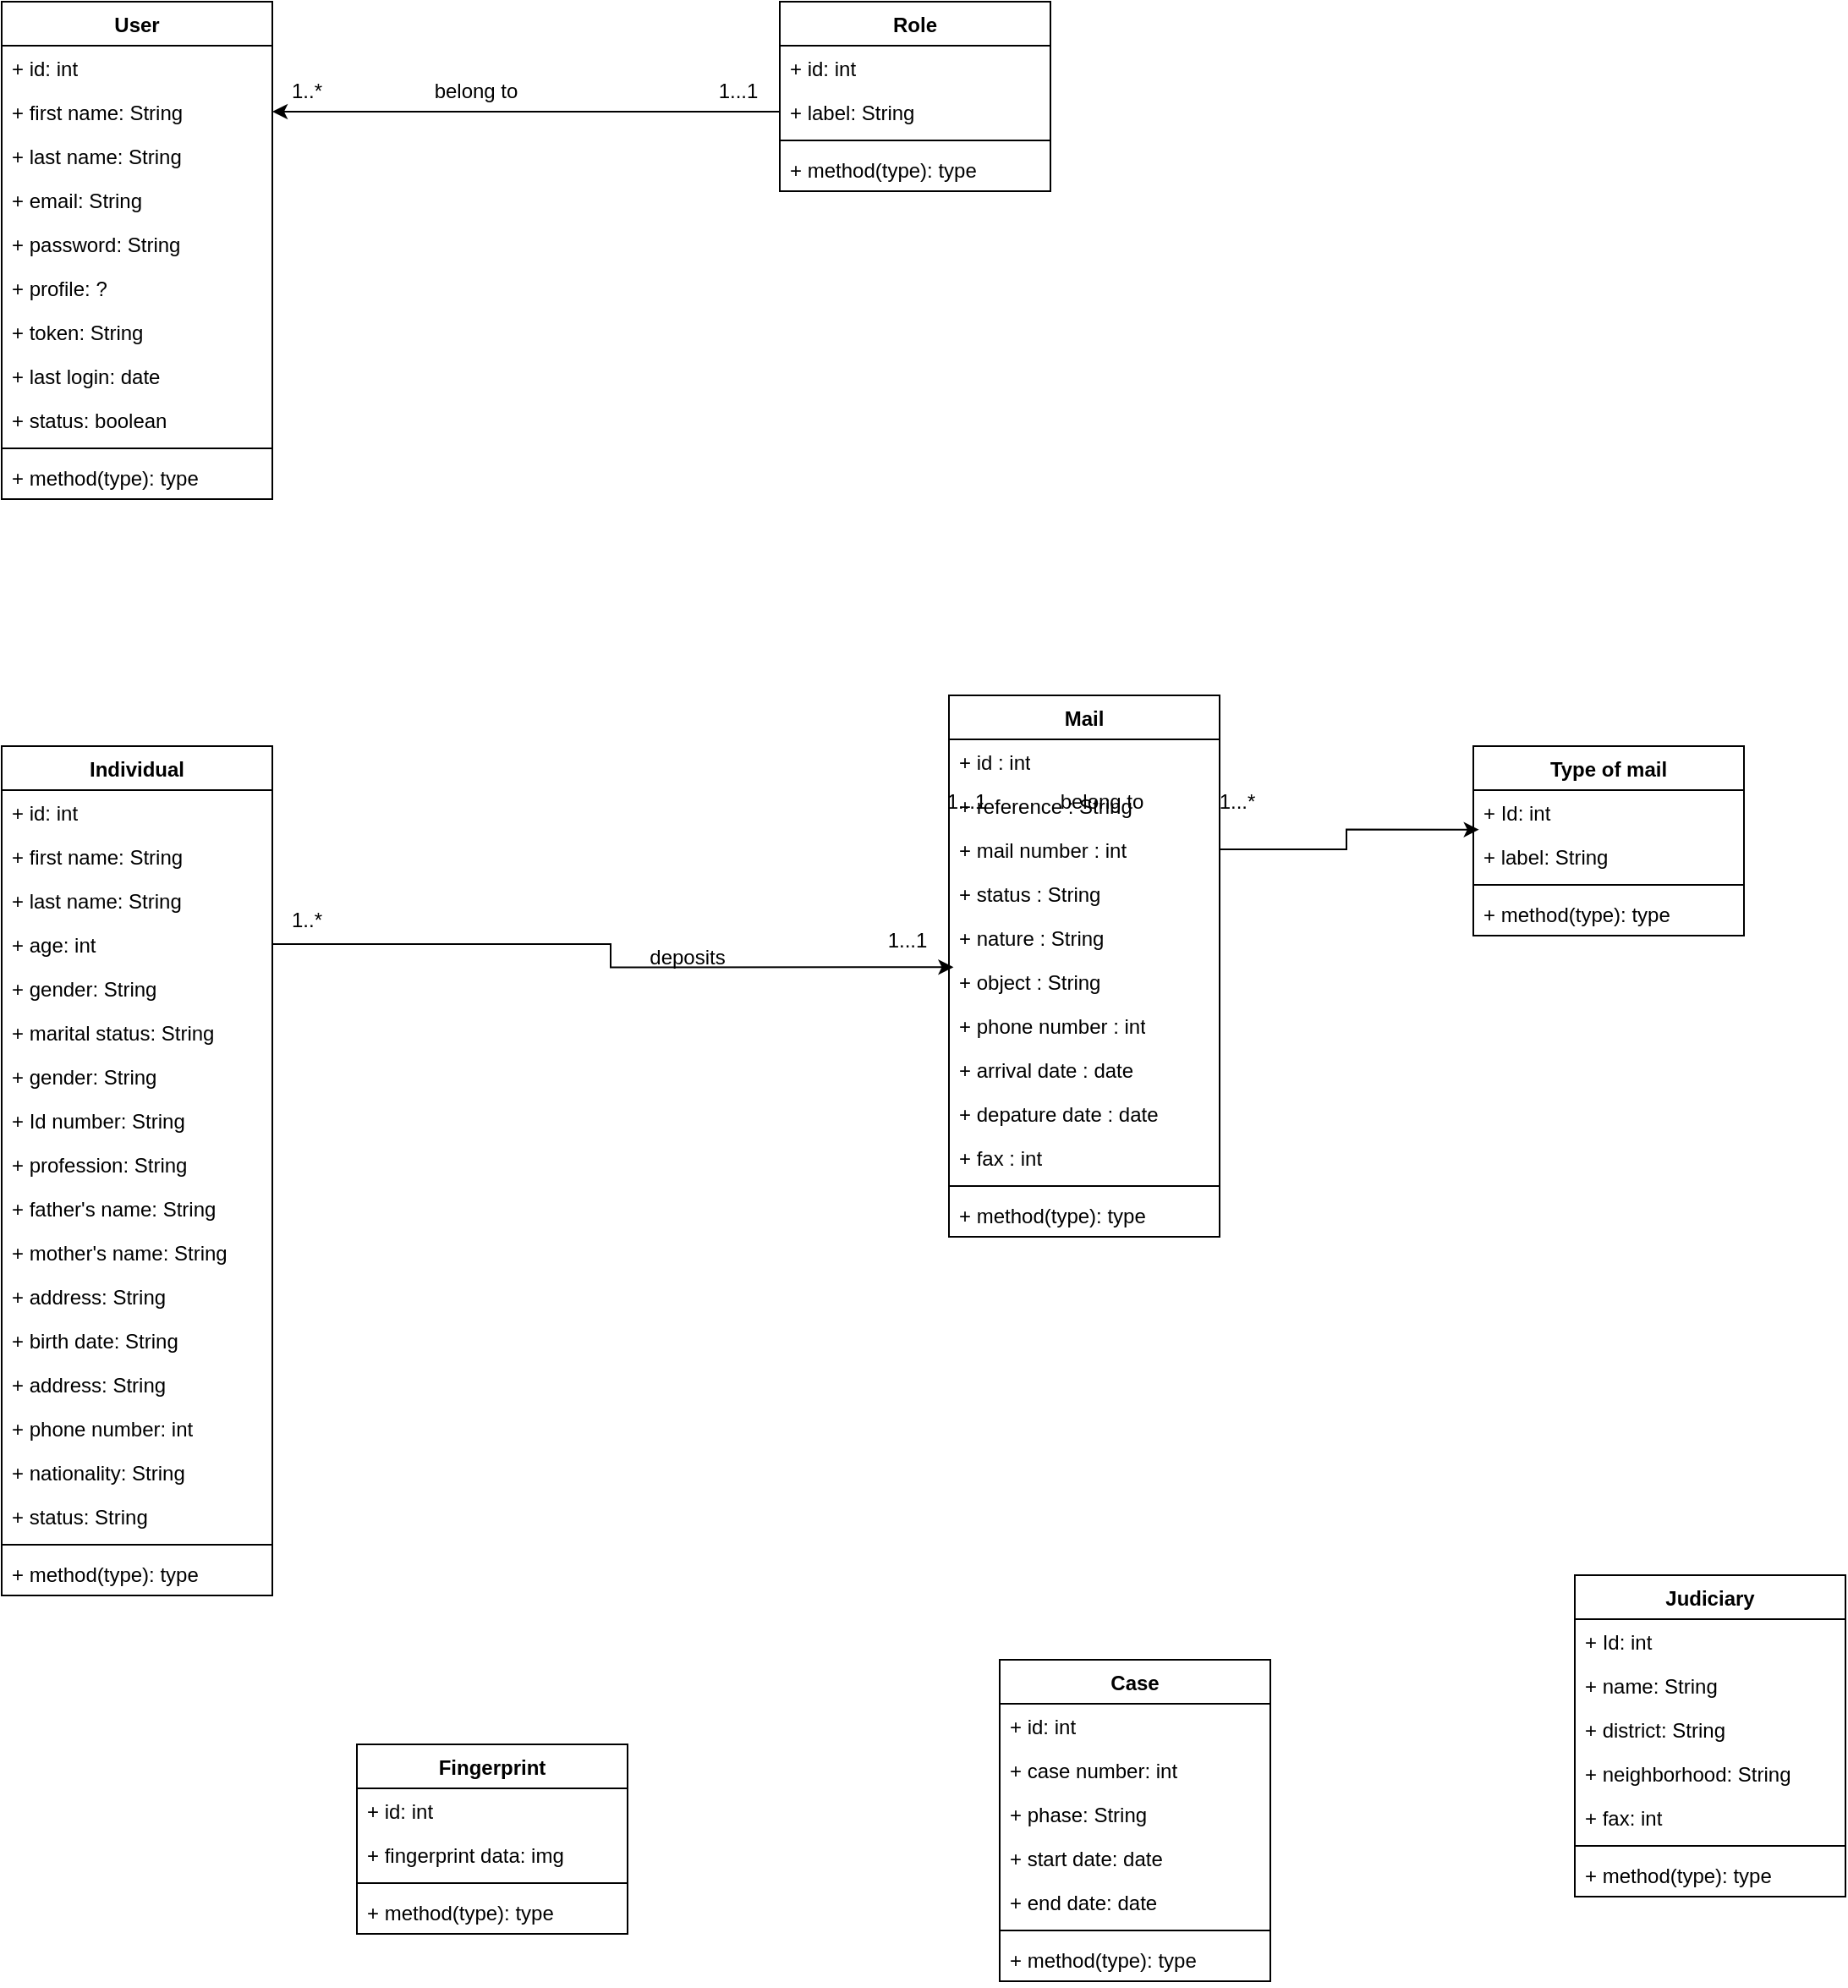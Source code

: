 <mxfile version="24.6.4" type="github">
  <diagram name="Classdigram" id="vn9K8ugdKK19ClH5_ukw">
    <mxGraphModel dx="1034" dy="1628" grid="1" gridSize="10" guides="1" tooltips="1" connect="1" arrows="1" fold="1" page="1" pageScale="1" pageWidth="827" pageHeight="1169" math="0" shadow="0">
      <root>
        <mxCell id="0" />
        <mxCell id="1" parent="0" />
        <mxCell id="R2N7xP3j_3x28MJ2ADYX-1" value="User" style="swimlane;fontStyle=1;align=center;verticalAlign=top;childLayout=stackLayout;horizontal=1;startSize=26;horizontalStack=0;resizeParent=1;resizeParentMax=0;resizeLast=0;collapsible=1;marginBottom=0;whiteSpace=wrap;html=1;" parent="1" vertex="1">
          <mxGeometry x="60" y="-110" width="160" height="294" as="geometry" />
        </mxCell>
        <mxCell id="R2N7xP3j_3x28MJ2ADYX-2" value="+ id: int" style="text;strokeColor=none;fillColor=none;align=left;verticalAlign=top;spacingLeft=4;spacingRight=4;overflow=hidden;rotatable=0;points=[[0,0.5],[1,0.5]];portConstraint=eastwest;whiteSpace=wrap;html=1;" parent="R2N7xP3j_3x28MJ2ADYX-1" vertex="1">
          <mxGeometry y="26" width="160" height="26" as="geometry" />
        </mxCell>
        <mxCell id="R2N7xP3j_3x28MJ2ADYX-14" value="+ first name: String" style="text;strokeColor=none;fillColor=none;align=left;verticalAlign=top;spacingLeft=4;spacingRight=4;overflow=hidden;rotatable=0;points=[[0,0.5],[1,0.5]];portConstraint=eastwest;whiteSpace=wrap;html=1;" parent="R2N7xP3j_3x28MJ2ADYX-1" vertex="1">
          <mxGeometry y="52" width="160" height="26" as="geometry" />
        </mxCell>
        <mxCell id="R2N7xP3j_3x28MJ2ADYX-13" value="+ last name: String" style="text;strokeColor=none;fillColor=none;align=left;verticalAlign=top;spacingLeft=4;spacingRight=4;overflow=hidden;rotatable=0;points=[[0,0.5],[1,0.5]];portConstraint=eastwest;whiteSpace=wrap;html=1;" parent="R2N7xP3j_3x28MJ2ADYX-1" vertex="1">
          <mxGeometry y="78" width="160" height="26" as="geometry" />
        </mxCell>
        <mxCell id="R2N7xP3j_3x28MJ2ADYX-17" value="+ email: String" style="text;strokeColor=none;fillColor=none;align=left;verticalAlign=top;spacingLeft=4;spacingRight=4;overflow=hidden;rotatable=0;points=[[0,0.5],[1,0.5]];portConstraint=eastwest;whiteSpace=wrap;html=1;" parent="R2N7xP3j_3x28MJ2ADYX-1" vertex="1">
          <mxGeometry y="104" width="160" height="26" as="geometry" />
        </mxCell>
        <mxCell id="R2N7xP3j_3x28MJ2ADYX-16" value="+ password: String" style="text;strokeColor=none;fillColor=none;align=left;verticalAlign=top;spacingLeft=4;spacingRight=4;overflow=hidden;rotatable=0;points=[[0,0.5],[1,0.5]];portConstraint=eastwest;whiteSpace=wrap;html=1;" parent="R2N7xP3j_3x28MJ2ADYX-1" vertex="1">
          <mxGeometry y="130" width="160" height="26" as="geometry" />
        </mxCell>
        <mxCell id="R2N7xP3j_3x28MJ2ADYX-15" value="+ profile: ?" style="text;strokeColor=none;fillColor=none;align=left;verticalAlign=top;spacingLeft=4;spacingRight=4;overflow=hidden;rotatable=0;points=[[0,0.5],[1,0.5]];portConstraint=eastwest;whiteSpace=wrap;html=1;" parent="R2N7xP3j_3x28MJ2ADYX-1" vertex="1">
          <mxGeometry y="156" width="160" height="26" as="geometry" />
        </mxCell>
        <mxCell id="R2N7xP3j_3x28MJ2ADYX-18" value="+ token: String" style="text;strokeColor=none;fillColor=none;align=left;verticalAlign=top;spacingLeft=4;spacingRight=4;overflow=hidden;rotatable=0;points=[[0,0.5],[1,0.5]];portConstraint=eastwest;whiteSpace=wrap;html=1;" parent="R2N7xP3j_3x28MJ2ADYX-1" vertex="1">
          <mxGeometry y="182" width="160" height="26" as="geometry" />
        </mxCell>
        <mxCell id="R2N7xP3j_3x28MJ2ADYX-20" value="+ last login: date" style="text;strokeColor=none;fillColor=none;align=left;verticalAlign=top;spacingLeft=4;spacingRight=4;overflow=hidden;rotatable=0;points=[[0,0.5],[1,0.5]];portConstraint=eastwest;whiteSpace=wrap;html=1;" parent="R2N7xP3j_3x28MJ2ADYX-1" vertex="1">
          <mxGeometry y="208" width="160" height="26" as="geometry" />
        </mxCell>
        <mxCell id="R2N7xP3j_3x28MJ2ADYX-19" value="+ status: boolean" style="text;strokeColor=none;fillColor=none;align=left;verticalAlign=top;spacingLeft=4;spacingRight=4;overflow=hidden;rotatable=0;points=[[0,0.5],[1,0.5]];portConstraint=eastwest;whiteSpace=wrap;html=1;" parent="R2N7xP3j_3x28MJ2ADYX-1" vertex="1">
          <mxGeometry y="234" width="160" height="26" as="geometry" />
        </mxCell>
        <mxCell id="R2N7xP3j_3x28MJ2ADYX-3" value="" style="line;strokeWidth=1;fillColor=none;align=left;verticalAlign=middle;spacingTop=-1;spacingLeft=3;spacingRight=3;rotatable=0;labelPosition=right;points=[];portConstraint=eastwest;strokeColor=inherit;" parent="R2N7xP3j_3x28MJ2ADYX-1" vertex="1">
          <mxGeometry y="260" width="160" height="8" as="geometry" />
        </mxCell>
        <mxCell id="R2N7xP3j_3x28MJ2ADYX-4" value="+ method(type): type" style="text;strokeColor=none;fillColor=none;align=left;verticalAlign=top;spacingLeft=4;spacingRight=4;overflow=hidden;rotatable=0;points=[[0,0.5],[1,0.5]];portConstraint=eastwest;whiteSpace=wrap;html=1;" parent="R2N7xP3j_3x28MJ2ADYX-1" vertex="1">
          <mxGeometry y="268" width="160" height="26" as="geometry" />
        </mxCell>
        <mxCell id="R2N7xP3j_3x28MJ2ADYX-5" value="Role" style="swimlane;fontStyle=1;align=center;verticalAlign=top;childLayout=stackLayout;horizontal=1;startSize=26;horizontalStack=0;resizeParent=1;resizeParentMax=0;resizeLast=0;collapsible=1;marginBottom=0;whiteSpace=wrap;html=1;" parent="1" vertex="1">
          <mxGeometry x="520" y="-110" width="160" height="112" as="geometry" />
        </mxCell>
        <mxCell id="R2N7xP3j_3x28MJ2ADYX-21" value="+ id: int" style="text;strokeColor=none;fillColor=none;align=left;verticalAlign=top;spacingLeft=4;spacingRight=4;overflow=hidden;rotatable=0;points=[[0,0.5],[1,0.5]];portConstraint=eastwest;whiteSpace=wrap;html=1;" parent="R2N7xP3j_3x28MJ2ADYX-5" vertex="1">
          <mxGeometry y="26" width="160" height="26" as="geometry" />
        </mxCell>
        <mxCell id="R2N7xP3j_3x28MJ2ADYX-6" value="+ label: String" style="text;strokeColor=none;fillColor=none;align=left;verticalAlign=top;spacingLeft=4;spacingRight=4;overflow=hidden;rotatable=0;points=[[0,0.5],[1,0.5]];portConstraint=eastwest;whiteSpace=wrap;html=1;" parent="R2N7xP3j_3x28MJ2ADYX-5" vertex="1">
          <mxGeometry y="52" width="160" height="26" as="geometry" />
        </mxCell>
        <mxCell id="R2N7xP3j_3x28MJ2ADYX-7" value="" style="line;strokeWidth=1;fillColor=none;align=left;verticalAlign=middle;spacingTop=-1;spacingLeft=3;spacingRight=3;rotatable=0;labelPosition=right;points=[];portConstraint=eastwest;strokeColor=inherit;" parent="R2N7xP3j_3x28MJ2ADYX-5" vertex="1">
          <mxGeometry y="78" width="160" height="8" as="geometry" />
        </mxCell>
        <mxCell id="R2N7xP3j_3x28MJ2ADYX-8" value="+ method(type): type" style="text;strokeColor=none;fillColor=none;align=left;verticalAlign=top;spacingLeft=4;spacingRight=4;overflow=hidden;rotatable=0;points=[[0,0.5],[1,0.5]];portConstraint=eastwest;whiteSpace=wrap;html=1;" parent="R2N7xP3j_3x28MJ2ADYX-5" vertex="1">
          <mxGeometry y="86" width="160" height="26" as="geometry" />
        </mxCell>
        <mxCell id="R2N7xP3j_3x28MJ2ADYX-9" value="Individual&lt;div&gt;&lt;br&gt;&lt;/div&gt;" style="swimlane;fontStyle=1;align=center;verticalAlign=top;childLayout=stackLayout;horizontal=1;startSize=26;horizontalStack=0;resizeParent=1;resizeParentMax=0;resizeLast=0;collapsible=1;marginBottom=0;whiteSpace=wrap;html=1;" parent="1" vertex="1">
          <mxGeometry x="60" y="330" width="160" height="502" as="geometry" />
        </mxCell>
        <mxCell id="R2N7xP3j_3x28MJ2ADYX-10" value="+ id: int" style="text;strokeColor=none;fillColor=none;align=left;verticalAlign=top;spacingLeft=4;spacingRight=4;overflow=hidden;rotatable=0;points=[[0,0.5],[1,0.5]];portConstraint=eastwest;whiteSpace=wrap;html=1;" parent="R2N7xP3j_3x28MJ2ADYX-9" vertex="1">
          <mxGeometry y="26" width="160" height="26" as="geometry" />
        </mxCell>
        <mxCell id="R2N7xP3j_3x28MJ2ADYX-27" value="+ first name: String" style="text;strokeColor=none;fillColor=none;align=left;verticalAlign=top;spacingLeft=4;spacingRight=4;overflow=hidden;rotatable=0;points=[[0,0.5],[1,0.5]];portConstraint=eastwest;whiteSpace=wrap;html=1;" parent="R2N7xP3j_3x28MJ2ADYX-9" vertex="1">
          <mxGeometry y="52" width="160" height="26" as="geometry" />
        </mxCell>
        <mxCell id="R2N7xP3j_3x28MJ2ADYX-26" value="+ last name: String" style="text;strokeColor=none;fillColor=none;align=left;verticalAlign=top;spacingLeft=4;spacingRight=4;overflow=hidden;rotatable=0;points=[[0,0.5],[1,0.5]];portConstraint=eastwest;whiteSpace=wrap;html=1;" parent="R2N7xP3j_3x28MJ2ADYX-9" vertex="1">
          <mxGeometry y="78" width="160" height="26" as="geometry" />
        </mxCell>
        <mxCell id="R2N7xP3j_3x28MJ2ADYX-30" value="+ age: int" style="text;strokeColor=none;fillColor=none;align=left;verticalAlign=top;spacingLeft=4;spacingRight=4;overflow=hidden;rotatable=0;points=[[0,0.5],[1,0.5]];portConstraint=eastwest;whiteSpace=wrap;html=1;" parent="R2N7xP3j_3x28MJ2ADYX-9" vertex="1">
          <mxGeometry y="104" width="160" height="26" as="geometry" />
        </mxCell>
        <mxCell id="R2N7xP3j_3x28MJ2ADYX-28" value="+ gender: String" style="text;strokeColor=none;fillColor=none;align=left;verticalAlign=top;spacingLeft=4;spacingRight=4;overflow=hidden;rotatable=0;points=[[0,0.5],[1,0.5]];portConstraint=eastwest;whiteSpace=wrap;html=1;" parent="R2N7xP3j_3x28MJ2ADYX-9" vertex="1">
          <mxGeometry y="130" width="160" height="26" as="geometry" />
        </mxCell>
        <mxCell id="R2N7xP3j_3x28MJ2ADYX-29" value="+ marital status: String" style="text;strokeColor=none;fillColor=none;align=left;verticalAlign=top;spacingLeft=4;spacingRight=4;overflow=hidden;rotatable=0;points=[[0,0.5],[1,0.5]];portConstraint=eastwest;whiteSpace=wrap;html=1;" parent="R2N7xP3j_3x28MJ2ADYX-9" vertex="1">
          <mxGeometry y="156" width="160" height="26" as="geometry" />
        </mxCell>
        <mxCell id="R2N7xP3j_3x28MJ2ADYX-32" value="+ gender: String" style="text;strokeColor=none;fillColor=none;align=left;verticalAlign=top;spacingLeft=4;spacingRight=4;overflow=hidden;rotatable=0;points=[[0,0.5],[1,0.5]];portConstraint=eastwest;whiteSpace=wrap;html=1;" parent="R2N7xP3j_3x28MJ2ADYX-9" vertex="1">
          <mxGeometry y="182" width="160" height="26" as="geometry" />
        </mxCell>
        <mxCell id="R2N7xP3j_3x28MJ2ADYX-33" value="+ Id number: String" style="text;strokeColor=none;fillColor=none;align=left;verticalAlign=top;spacingLeft=4;spacingRight=4;overflow=hidden;rotatable=0;points=[[0,0.5],[1,0.5]];portConstraint=eastwest;whiteSpace=wrap;html=1;" parent="R2N7xP3j_3x28MJ2ADYX-9" vertex="1">
          <mxGeometry y="208" width="160" height="26" as="geometry" />
        </mxCell>
        <mxCell id="R2N7xP3j_3x28MJ2ADYX-31" value="+ profession: String" style="text;strokeColor=none;fillColor=none;align=left;verticalAlign=top;spacingLeft=4;spacingRight=4;overflow=hidden;rotatable=0;points=[[0,0.5],[1,0.5]];portConstraint=eastwest;whiteSpace=wrap;html=1;" parent="R2N7xP3j_3x28MJ2ADYX-9" vertex="1">
          <mxGeometry y="234" width="160" height="26" as="geometry" />
        </mxCell>
        <mxCell id="R2N7xP3j_3x28MJ2ADYX-34" value="+ father&#39;s name: String" style="text;strokeColor=none;fillColor=none;align=left;verticalAlign=top;spacingLeft=4;spacingRight=4;overflow=hidden;rotatable=0;points=[[0,0.5],[1,0.5]];portConstraint=eastwest;whiteSpace=wrap;html=1;" parent="R2N7xP3j_3x28MJ2ADYX-9" vertex="1">
          <mxGeometry y="260" width="160" height="26" as="geometry" />
        </mxCell>
        <mxCell id="R2N7xP3j_3x28MJ2ADYX-38" value="+ mother&#39;s name: String" style="text;strokeColor=none;fillColor=none;align=left;verticalAlign=top;spacingLeft=4;spacingRight=4;overflow=hidden;rotatable=0;points=[[0,0.5],[1,0.5]];portConstraint=eastwest;whiteSpace=wrap;html=1;" parent="R2N7xP3j_3x28MJ2ADYX-9" vertex="1">
          <mxGeometry y="286" width="160" height="26" as="geometry" />
        </mxCell>
        <mxCell id="R2N7xP3j_3x28MJ2ADYX-37" value="+ address: String" style="text;strokeColor=none;fillColor=none;align=left;verticalAlign=top;spacingLeft=4;spacingRight=4;overflow=hidden;rotatable=0;points=[[0,0.5],[1,0.5]];portConstraint=eastwest;whiteSpace=wrap;html=1;" parent="R2N7xP3j_3x28MJ2ADYX-9" vertex="1">
          <mxGeometry y="312" width="160" height="26" as="geometry" />
        </mxCell>
        <mxCell id="R2N7xP3j_3x28MJ2ADYX-36" value="+ birth date: String" style="text;strokeColor=none;fillColor=none;align=left;verticalAlign=top;spacingLeft=4;spacingRight=4;overflow=hidden;rotatable=0;points=[[0,0.5],[1,0.5]];portConstraint=eastwest;whiteSpace=wrap;html=1;" parent="R2N7xP3j_3x28MJ2ADYX-9" vertex="1">
          <mxGeometry y="338" width="160" height="26" as="geometry" />
        </mxCell>
        <mxCell id="R2N7xP3j_3x28MJ2ADYX-40" value="+ address: String" style="text;strokeColor=none;fillColor=none;align=left;verticalAlign=top;spacingLeft=4;spacingRight=4;overflow=hidden;rotatable=0;points=[[0,0.5],[1,0.5]];portConstraint=eastwest;whiteSpace=wrap;html=1;" parent="R2N7xP3j_3x28MJ2ADYX-9" vertex="1">
          <mxGeometry y="364" width="160" height="26" as="geometry" />
        </mxCell>
        <mxCell id="R2N7xP3j_3x28MJ2ADYX-41" value="+ phone number: int" style="text;strokeColor=none;fillColor=none;align=left;verticalAlign=top;spacingLeft=4;spacingRight=4;overflow=hidden;rotatable=0;points=[[0,0.5],[1,0.5]];portConstraint=eastwest;whiteSpace=wrap;html=1;" parent="R2N7xP3j_3x28MJ2ADYX-9" vertex="1">
          <mxGeometry y="390" width="160" height="26" as="geometry" />
        </mxCell>
        <mxCell id="R2N7xP3j_3x28MJ2ADYX-39" value="+ nationality: String" style="text;strokeColor=none;fillColor=none;align=left;verticalAlign=top;spacingLeft=4;spacingRight=4;overflow=hidden;rotatable=0;points=[[0,0.5],[1,0.5]];portConstraint=eastwest;whiteSpace=wrap;html=1;" parent="R2N7xP3j_3x28MJ2ADYX-9" vertex="1">
          <mxGeometry y="416" width="160" height="26" as="geometry" />
        </mxCell>
        <mxCell id="R2N7xP3j_3x28MJ2ADYX-35" value="+ status: String" style="text;strokeColor=none;fillColor=none;align=left;verticalAlign=top;spacingLeft=4;spacingRight=4;overflow=hidden;rotatable=0;points=[[0,0.5],[1,0.5]];portConstraint=eastwest;whiteSpace=wrap;html=1;" parent="R2N7xP3j_3x28MJ2ADYX-9" vertex="1">
          <mxGeometry y="442" width="160" height="26" as="geometry" />
        </mxCell>
        <mxCell id="R2N7xP3j_3x28MJ2ADYX-11" value="" style="line;strokeWidth=1;fillColor=none;align=left;verticalAlign=middle;spacingTop=-1;spacingLeft=3;spacingRight=3;rotatable=0;labelPosition=right;points=[];portConstraint=eastwest;strokeColor=inherit;" parent="R2N7xP3j_3x28MJ2ADYX-9" vertex="1">
          <mxGeometry y="468" width="160" height="8" as="geometry" />
        </mxCell>
        <mxCell id="R2N7xP3j_3x28MJ2ADYX-12" value="+ method(type): type" style="text;strokeColor=none;fillColor=none;align=left;verticalAlign=top;spacingLeft=4;spacingRight=4;overflow=hidden;rotatable=0;points=[[0,0.5],[1,0.5]];portConstraint=eastwest;whiteSpace=wrap;html=1;" parent="R2N7xP3j_3x28MJ2ADYX-9" vertex="1">
          <mxGeometry y="476" width="160" height="26" as="geometry" />
        </mxCell>
        <mxCell id="R2N7xP3j_3x28MJ2ADYX-22" style="edgeStyle=orthogonalEdgeStyle;rounded=0;orthogonalLoop=1;jettySize=auto;html=1;" parent="1" source="R2N7xP3j_3x28MJ2ADYX-6" target="R2N7xP3j_3x28MJ2ADYX-14" edge="1">
          <mxGeometry relative="1" as="geometry">
            <mxPoint x="230" y="-47" as="targetPoint" />
          </mxGeometry>
        </mxCell>
        <mxCell id="R2N7xP3j_3x28MJ2ADYX-23" value="1..*" style="text;html=1;align=center;verticalAlign=middle;resizable=0;points=[];autosize=1;strokeColor=none;fillColor=none;" parent="1" vertex="1">
          <mxGeometry x="220" y="-72" width="40" height="30" as="geometry" />
        </mxCell>
        <mxCell id="R2N7xP3j_3x28MJ2ADYX-24" value="1...1" style="text;html=1;align=center;verticalAlign=middle;resizable=0;points=[];autosize=1;strokeColor=none;fillColor=none;" parent="1" vertex="1">
          <mxGeometry x="470" y="-72" width="50" height="30" as="geometry" />
        </mxCell>
        <mxCell id="R2N7xP3j_3x28MJ2ADYX-42" value="Fingerprint" style="swimlane;fontStyle=1;align=center;verticalAlign=top;childLayout=stackLayout;horizontal=1;startSize=26;horizontalStack=0;resizeParent=1;resizeParentMax=0;resizeLast=0;collapsible=1;marginBottom=0;whiteSpace=wrap;html=1;" parent="1" vertex="1">
          <mxGeometry x="270" y="920" width="160" height="112" as="geometry" />
        </mxCell>
        <mxCell id="R2N7xP3j_3x28MJ2ADYX-43" value="+ id: int" style="text;strokeColor=none;fillColor=none;align=left;verticalAlign=top;spacingLeft=4;spacingRight=4;overflow=hidden;rotatable=0;points=[[0,0.5],[1,0.5]];portConstraint=eastwest;whiteSpace=wrap;html=1;" parent="R2N7xP3j_3x28MJ2ADYX-42" vertex="1">
          <mxGeometry y="26" width="160" height="26" as="geometry" />
        </mxCell>
        <mxCell id="R2N7xP3j_3x28MJ2ADYX-50" value="+ fingerprint data: img&amp;nbsp;" style="text;strokeColor=none;fillColor=none;align=left;verticalAlign=top;spacingLeft=4;spacingRight=4;overflow=hidden;rotatable=0;points=[[0,0.5],[1,0.5]];portConstraint=eastwest;whiteSpace=wrap;html=1;" parent="R2N7xP3j_3x28MJ2ADYX-42" vertex="1">
          <mxGeometry y="52" width="160" height="26" as="geometry" />
        </mxCell>
        <mxCell id="R2N7xP3j_3x28MJ2ADYX-44" value="" style="line;strokeWidth=1;fillColor=none;align=left;verticalAlign=middle;spacingTop=-1;spacingLeft=3;spacingRight=3;rotatable=0;labelPosition=right;points=[];portConstraint=eastwest;strokeColor=inherit;" parent="R2N7xP3j_3x28MJ2ADYX-42" vertex="1">
          <mxGeometry y="78" width="160" height="8" as="geometry" />
        </mxCell>
        <mxCell id="R2N7xP3j_3x28MJ2ADYX-45" value="+ method(type): type" style="text;strokeColor=none;fillColor=none;align=left;verticalAlign=top;spacingLeft=4;spacingRight=4;overflow=hidden;rotatable=0;points=[[0,0.5],[1,0.5]];portConstraint=eastwest;whiteSpace=wrap;html=1;" parent="R2N7xP3j_3x28MJ2ADYX-42" vertex="1">
          <mxGeometry y="86" width="160" height="26" as="geometry" />
        </mxCell>
        <mxCell id="R2N7xP3j_3x28MJ2ADYX-46" value="Type of mail" style="swimlane;fontStyle=1;align=center;verticalAlign=top;childLayout=stackLayout;horizontal=1;startSize=26;horizontalStack=0;resizeParent=1;resizeParentMax=0;resizeLast=0;collapsible=1;marginBottom=0;whiteSpace=wrap;html=1;" parent="1" vertex="1">
          <mxGeometry x="930" y="330" width="160" height="112" as="geometry" />
        </mxCell>
        <mxCell id="R2N7xP3j_3x28MJ2ADYX-47" value="+ Id: int" style="text;strokeColor=none;fillColor=none;align=left;verticalAlign=top;spacingLeft=4;spacingRight=4;overflow=hidden;rotatable=0;points=[[0,0.5],[1,0.5]];portConstraint=eastwest;whiteSpace=wrap;html=1;" parent="R2N7xP3j_3x28MJ2ADYX-46" vertex="1">
          <mxGeometry y="26" width="160" height="26" as="geometry" />
        </mxCell>
        <mxCell id="R2N7xP3j_3x28MJ2ADYX-51" value="+ label: String" style="text;strokeColor=none;fillColor=none;align=left;verticalAlign=top;spacingLeft=4;spacingRight=4;overflow=hidden;rotatable=0;points=[[0,0.5],[1,0.5]];portConstraint=eastwest;whiteSpace=wrap;html=1;" parent="R2N7xP3j_3x28MJ2ADYX-46" vertex="1">
          <mxGeometry y="52" width="160" height="26" as="geometry" />
        </mxCell>
        <mxCell id="R2N7xP3j_3x28MJ2ADYX-48" value="" style="line;strokeWidth=1;fillColor=none;align=left;verticalAlign=middle;spacingTop=-1;spacingLeft=3;spacingRight=3;rotatable=0;labelPosition=right;points=[];portConstraint=eastwest;strokeColor=inherit;" parent="R2N7xP3j_3x28MJ2ADYX-46" vertex="1">
          <mxGeometry y="78" width="160" height="8" as="geometry" />
        </mxCell>
        <mxCell id="R2N7xP3j_3x28MJ2ADYX-49" value="+ method(type): type" style="text;strokeColor=none;fillColor=none;align=left;verticalAlign=top;spacingLeft=4;spacingRight=4;overflow=hidden;rotatable=0;points=[[0,0.5],[1,0.5]];portConstraint=eastwest;whiteSpace=wrap;html=1;" parent="R2N7xP3j_3x28MJ2ADYX-46" vertex="1">
          <mxGeometry y="86" width="160" height="26" as="geometry" />
        </mxCell>
        <mxCell id="R2N7xP3j_3x28MJ2ADYX-52" value="Judiciary" style="swimlane;fontStyle=1;align=center;verticalAlign=top;childLayout=stackLayout;horizontal=1;startSize=26;horizontalStack=0;resizeParent=1;resizeParentMax=0;resizeLast=0;collapsible=1;marginBottom=0;whiteSpace=wrap;html=1;" parent="1" vertex="1">
          <mxGeometry x="990" y="820" width="160" height="190" as="geometry" />
        </mxCell>
        <mxCell id="R2N7xP3j_3x28MJ2ADYX-56" value="+ Id: int" style="text;strokeColor=none;fillColor=none;align=left;verticalAlign=top;spacingLeft=4;spacingRight=4;overflow=hidden;rotatable=0;points=[[0,0.5],[1,0.5]];portConstraint=eastwest;whiteSpace=wrap;html=1;" parent="R2N7xP3j_3x28MJ2ADYX-52" vertex="1">
          <mxGeometry y="26" width="160" height="26" as="geometry" />
        </mxCell>
        <mxCell id="R2N7xP3j_3x28MJ2ADYX-53" value="+ name: String" style="text;strokeColor=none;fillColor=none;align=left;verticalAlign=top;spacingLeft=4;spacingRight=4;overflow=hidden;rotatable=0;points=[[0,0.5],[1,0.5]];portConstraint=eastwest;whiteSpace=wrap;html=1;" parent="R2N7xP3j_3x28MJ2ADYX-52" vertex="1">
          <mxGeometry y="52" width="160" height="26" as="geometry" />
        </mxCell>
        <mxCell id="R2N7xP3j_3x28MJ2ADYX-58" value="+ district: String" style="text;strokeColor=none;fillColor=none;align=left;verticalAlign=top;spacingLeft=4;spacingRight=4;overflow=hidden;rotatable=0;points=[[0,0.5],[1,0.5]];portConstraint=eastwest;whiteSpace=wrap;html=1;" parent="R2N7xP3j_3x28MJ2ADYX-52" vertex="1">
          <mxGeometry y="78" width="160" height="26" as="geometry" />
        </mxCell>
        <mxCell id="R2N7xP3j_3x28MJ2ADYX-57" value="+ neighborhood: String" style="text;strokeColor=none;fillColor=none;align=left;verticalAlign=top;spacingLeft=4;spacingRight=4;overflow=hidden;rotatable=0;points=[[0,0.5],[1,0.5]];portConstraint=eastwest;whiteSpace=wrap;html=1;" parent="R2N7xP3j_3x28MJ2ADYX-52" vertex="1">
          <mxGeometry y="104" width="160" height="26" as="geometry" />
        </mxCell>
        <mxCell id="R2N7xP3j_3x28MJ2ADYX-59" value="+ fax: int" style="text;strokeColor=none;fillColor=none;align=left;verticalAlign=top;spacingLeft=4;spacingRight=4;overflow=hidden;rotatable=0;points=[[0,0.5],[1,0.5]];portConstraint=eastwest;whiteSpace=wrap;html=1;" parent="R2N7xP3j_3x28MJ2ADYX-52" vertex="1">
          <mxGeometry y="130" width="160" height="26" as="geometry" />
        </mxCell>
        <mxCell id="R2N7xP3j_3x28MJ2ADYX-54" value="" style="line;strokeWidth=1;fillColor=none;align=left;verticalAlign=middle;spacingTop=-1;spacingLeft=3;spacingRight=3;rotatable=0;labelPosition=right;points=[];portConstraint=eastwest;strokeColor=inherit;" parent="R2N7xP3j_3x28MJ2ADYX-52" vertex="1">
          <mxGeometry y="156" width="160" height="8" as="geometry" />
        </mxCell>
        <mxCell id="R2N7xP3j_3x28MJ2ADYX-55" value="+ method(type): type" style="text;strokeColor=none;fillColor=none;align=left;verticalAlign=top;spacingLeft=4;spacingRight=4;overflow=hidden;rotatable=0;points=[[0,0.5],[1,0.5]];portConstraint=eastwest;whiteSpace=wrap;html=1;" parent="R2N7xP3j_3x28MJ2ADYX-52" vertex="1">
          <mxGeometry y="164" width="160" height="26" as="geometry" />
        </mxCell>
        <mxCell id="R2N7xP3j_3x28MJ2ADYX-60" value="Case" style="swimlane;fontStyle=1;align=center;verticalAlign=top;childLayout=stackLayout;horizontal=1;startSize=26;horizontalStack=0;resizeParent=1;resizeParentMax=0;resizeLast=0;collapsible=1;marginBottom=0;whiteSpace=wrap;html=1;" parent="1" vertex="1">
          <mxGeometry x="650" y="870" width="160" height="190" as="geometry" />
        </mxCell>
        <mxCell id="R2N7xP3j_3x28MJ2ADYX-61" value="+ id: int" style="text;strokeColor=none;fillColor=none;align=left;verticalAlign=top;spacingLeft=4;spacingRight=4;overflow=hidden;rotatable=0;points=[[0,0.5],[1,0.5]];portConstraint=eastwest;whiteSpace=wrap;html=1;" parent="R2N7xP3j_3x28MJ2ADYX-60" vertex="1">
          <mxGeometry y="26" width="160" height="26" as="geometry" />
        </mxCell>
        <mxCell id="R2N7xP3j_3x28MJ2ADYX-72" value="+ case number: int" style="text;strokeColor=none;fillColor=none;align=left;verticalAlign=top;spacingLeft=4;spacingRight=4;overflow=hidden;rotatable=0;points=[[0,0.5],[1,0.5]];portConstraint=eastwest;whiteSpace=wrap;html=1;" parent="R2N7xP3j_3x28MJ2ADYX-60" vertex="1">
          <mxGeometry y="52" width="160" height="26" as="geometry" />
        </mxCell>
        <mxCell id="R2N7xP3j_3x28MJ2ADYX-64" value="+ phase: String" style="text;strokeColor=none;fillColor=none;align=left;verticalAlign=top;spacingLeft=4;spacingRight=4;overflow=hidden;rotatable=0;points=[[0,0.5],[1,0.5]];portConstraint=eastwest;whiteSpace=wrap;html=1;" parent="R2N7xP3j_3x28MJ2ADYX-60" vertex="1">
          <mxGeometry y="78" width="160" height="26" as="geometry" />
        </mxCell>
        <mxCell id="R2N7xP3j_3x28MJ2ADYX-65" value="+ start date: date" style="text;strokeColor=none;fillColor=none;align=left;verticalAlign=top;spacingLeft=4;spacingRight=4;overflow=hidden;rotatable=0;points=[[0,0.5],[1,0.5]];portConstraint=eastwest;whiteSpace=wrap;html=1;" parent="R2N7xP3j_3x28MJ2ADYX-60" vertex="1">
          <mxGeometry y="104" width="160" height="26" as="geometry" />
        </mxCell>
        <mxCell id="R2N7xP3j_3x28MJ2ADYX-73" value="+ end date: date" style="text;strokeColor=none;fillColor=none;align=left;verticalAlign=top;spacingLeft=4;spacingRight=4;overflow=hidden;rotatable=0;points=[[0,0.5],[1,0.5]];portConstraint=eastwest;whiteSpace=wrap;html=1;" parent="R2N7xP3j_3x28MJ2ADYX-60" vertex="1">
          <mxGeometry y="130" width="160" height="26" as="geometry" />
        </mxCell>
        <mxCell id="R2N7xP3j_3x28MJ2ADYX-62" value="" style="line;strokeWidth=1;fillColor=none;align=left;verticalAlign=middle;spacingTop=-1;spacingLeft=3;spacingRight=3;rotatable=0;labelPosition=right;points=[];portConstraint=eastwest;strokeColor=inherit;" parent="R2N7xP3j_3x28MJ2ADYX-60" vertex="1">
          <mxGeometry y="156" width="160" height="8" as="geometry" />
        </mxCell>
        <mxCell id="R2N7xP3j_3x28MJ2ADYX-63" value="+ method(type): type" style="text;strokeColor=none;fillColor=none;align=left;verticalAlign=top;spacingLeft=4;spacingRight=4;overflow=hidden;rotatable=0;points=[[0,0.5],[1,0.5]];portConstraint=eastwest;whiteSpace=wrap;html=1;" parent="R2N7xP3j_3x28MJ2ADYX-60" vertex="1">
          <mxGeometry y="164" width="160" height="26" as="geometry" />
        </mxCell>
        <mxCell id="R2N7xP3j_3x28MJ2ADYX-74" value="Mail" style="swimlane;fontStyle=1;align=center;verticalAlign=top;childLayout=stackLayout;horizontal=1;startSize=26;horizontalStack=0;resizeParent=1;resizeParentMax=0;resizeLast=0;collapsible=1;marginBottom=0;whiteSpace=wrap;html=1;" parent="1" vertex="1">
          <mxGeometry x="620" y="300" width="160" height="320" as="geometry" />
        </mxCell>
        <mxCell id="R2N7xP3j_3x28MJ2ADYX-75" value="+ id : int" style="text;strokeColor=none;fillColor=none;align=left;verticalAlign=top;spacingLeft=4;spacingRight=4;overflow=hidden;rotatable=0;points=[[0,0.5],[1,0.5]];portConstraint=eastwest;whiteSpace=wrap;html=1;" parent="R2N7xP3j_3x28MJ2ADYX-74" vertex="1">
          <mxGeometry y="26" width="160" height="26" as="geometry" />
        </mxCell>
        <mxCell id="R2N7xP3j_3x28MJ2ADYX-78" value="+ reference : String" style="text;strokeColor=none;fillColor=none;align=left;verticalAlign=top;spacingLeft=4;spacingRight=4;overflow=hidden;rotatable=0;points=[[0,0.5],[1,0.5]];portConstraint=eastwest;whiteSpace=wrap;html=1;" parent="R2N7xP3j_3x28MJ2ADYX-74" vertex="1">
          <mxGeometry y="52" width="160" height="26" as="geometry" />
        </mxCell>
        <mxCell id="R2N7xP3j_3x28MJ2ADYX-79" value="+ mail number : int" style="text;strokeColor=none;fillColor=none;align=left;verticalAlign=top;spacingLeft=4;spacingRight=4;overflow=hidden;rotatable=0;points=[[0,0.5],[1,0.5]];portConstraint=eastwest;whiteSpace=wrap;html=1;" parent="R2N7xP3j_3x28MJ2ADYX-74" vertex="1">
          <mxGeometry y="78" width="160" height="26" as="geometry" />
        </mxCell>
        <mxCell id="R2N7xP3j_3x28MJ2ADYX-82" value="+ status : String" style="text;strokeColor=none;fillColor=none;align=left;verticalAlign=top;spacingLeft=4;spacingRight=4;overflow=hidden;rotatable=0;points=[[0,0.5],[1,0.5]];portConstraint=eastwest;whiteSpace=wrap;html=1;" parent="R2N7xP3j_3x28MJ2ADYX-74" vertex="1">
          <mxGeometry y="104" width="160" height="26" as="geometry" />
        </mxCell>
        <mxCell id="R2N7xP3j_3x28MJ2ADYX-81" value="+ nature : String" style="text;strokeColor=none;fillColor=none;align=left;verticalAlign=top;spacingLeft=4;spacingRight=4;overflow=hidden;rotatable=0;points=[[0,0.5],[1,0.5]];portConstraint=eastwest;whiteSpace=wrap;html=1;" parent="R2N7xP3j_3x28MJ2ADYX-74" vertex="1">
          <mxGeometry y="130" width="160" height="26" as="geometry" />
        </mxCell>
        <mxCell id="R2N7xP3j_3x28MJ2ADYX-80" value="+ object : String" style="text;strokeColor=none;fillColor=none;align=left;verticalAlign=top;spacingLeft=4;spacingRight=4;overflow=hidden;rotatable=0;points=[[0,0.5],[1,0.5]];portConstraint=eastwest;whiteSpace=wrap;html=1;" parent="R2N7xP3j_3x28MJ2ADYX-74" vertex="1">
          <mxGeometry y="156" width="160" height="26" as="geometry" />
        </mxCell>
        <mxCell id="R2N7xP3j_3x28MJ2ADYX-85" value="+ phone number : int" style="text;strokeColor=none;fillColor=none;align=left;verticalAlign=top;spacingLeft=4;spacingRight=4;overflow=hidden;rotatable=0;points=[[0,0.5],[1,0.5]];portConstraint=eastwest;whiteSpace=wrap;html=1;" parent="R2N7xP3j_3x28MJ2ADYX-74" vertex="1">
          <mxGeometry y="182" width="160" height="26" as="geometry" />
        </mxCell>
        <mxCell id="R2N7xP3j_3x28MJ2ADYX-83" value="+ arrival date : date" style="text;strokeColor=none;fillColor=none;align=left;verticalAlign=top;spacingLeft=4;spacingRight=4;overflow=hidden;rotatable=0;points=[[0,0.5],[1,0.5]];portConstraint=eastwest;whiteSpace=wrap;html=1;" parent="R2N7xP3j_3x28MJ2ADYX-74" vertex="1">
          <mxGeometry y="208" width="160" height="26" as="geometry" />
        </mxCell>
        <mxCell id="R2N7xP3j_3x28MJ2ADYX-84" value="+ depature date : date" style="text;strokeColor=none;fillColor=none;align=left;verticalAlign=top;spacingLeft=4;spacingRight=4;overflow=hidden;rotatable=0;points=[[0,0.5],[1,0.5]];portConstraint=eastwest;whiteSpace=wrap;html=1;" parent="R2N7xP3j_3x28MJ2ADYX-74" vertex="1">
          <mxGeometry y="234" width="160" height="26" as="geometry" />
        </mxCell>
        <mxCell id="R2N7xP3j_3x28MJ2ADYX-86" value="+ fax : int" style="text;strokeColor=none;fillColor=none;align=left;verticalAlign=top;spacingLeft=4;spacingRight=4;overflow=hidden;rotatable=0;points=[[0,0.5],[1,0.5]];portConstraint=eastwest;whiteSpace=wrap;html=1;" parent="R2N7xP3j_3x28MJ2ADYX-74" vertex="1">
          <mxGeometry y="260" width="160" height="26" as="geometry" />
        </mxCell>
        <mxCell id="R2N7xP3j_3x28MJ2ADYX-76" value="" style="line;strokeWidth=1;fillColor=none;align=left;verticalAlign=middle;spacingTop=-1;spacingLeft=3;spacingRight=3;rotatable=0;labelPosition=right;points=[];portConstraint=eastwest;strokeColor=inherit;" parent="R2N7xP3j_3x28MJ2ADYX-74" vertex="1">
          <mxGeometry y="286" width="160" height="8" as="geometry" />
        </mxCell>
        <mxCell id="R2N7xP3j_3x28MJ2ADYX-77" value="+ method(type): type" style="text;strokeColor=none;fillColor=none;align=left;verticalAlign=top;spacingLeft=4;spacingRight=4;overflow=hidden;rotatable=0;points=[[0,0.5],[1,0.5]];portConstraint=eastwest;whiteSpace=wrap;html=1;" parent="R2N7xP3j_3x28MJ2ADYX-74" vertex="1">
          <mxGeometry y="294" width="160" height="26" as="geometry" />
        </mxCell>
        <mxCell id="R2N7xP3j_3x28MJ2ADYX-87" style="edgeStyle=orthogonalEdgeStyle;rounded=0;orthogonalLoop=1;jettySize=auto;html=1;entryX=0.017;entryY=0.179;entryDx=0;entryDy=0;entryPerimeter=0;" parent="1" source="R2N7xP3j_3x28MJ2ADYX-30" target="R2N7xP3j_3x28MJ2ADYX-80" edge="1">
          <mxGeometry relative="1" as="geometry" />
        </mxCell>
        <mxCell id="R2N7xP3j_3x28MJ2ADYX-88" value="1..*" style="text;html=1;align=center;verticalAlign=middle;resizable=0;points=[];autosize=1;strokeColor=none;fillColor=none;" parent="1" vertex="1">
          <mxGeometry x="220" y="418" width="40" height="30" as="geometry" />
        </mxCell>
        <mxCell id="R2N7xP3j_3x28MJ2ADYX-89" value="1...1" style="text;html=1;align=center;verticalAlign=middle;resizable=0;points=[];autosize=1;strokeColor=none;fillColor=none;" parent="1" vertex="1">
          <mxGeometry x="570" y="430" width="50" height="30" as="geometry" />
        </mxCell>
        <mxCell id="R2N7xP3j_3x28MJ2ADYX-90" value="deposits" style="text;html=1;align=center;verticalAlign=middle;resizable=0;points=[];autosize=1;strokeColor=none;fillColor=none;" parent="1" vertex="1">
          <mxGeometry x="430" y="440" width="70" height="30" as="geometry" />
        </mxCell>
        <mxCell id="R2N7xP3j_3x28MJ2ADYX-91" value="belong to" style="text;html=1;align=center;verticalAlign=middle;resizable=0;points=[];autosize=1;strokeColor=none;fillColor=none;" parent="1" vertex="1">
          <mxGeometry x="305" y="-72" width="70" height="30" as="geometry" />
        </mxCell>
        <mxCell id="R2N7xP3j_3x28MJ2ADYX-92" style="edgeStyle=orthogonalEdgeStyle;rounded=0;orthogonalLoop=1;jettySize=auto;html=1;entryX=0.021;entryY=-0.103;entryDx=0;entryDy=0;entryPerimeter=0;exitX=1;exitY=0.5;exitDx=0;exitDy=0;" parent="1" source="R2N7xP3j_3x28MJ2ADYX-79" target="R2N7xP3j_3x28MJ2ADYX-51" edge="1">
          <mxGeometry relative="1" as="geometry">
            <mxPoint x="600" y="370" as="sourcePoint" />
            <mxPoint x="800" y="418" as="targetPoint" />
          </mxGeometry>
        </mxCell>
        <mxCell id="R2N7xP3j_3x28MJ2ADYX-93" value="1...1" style="text;html=1;align=center;verticalAlign=middle;resizable=0;points=[];autosize=1;strokeColor=none;fillColor=none;" parent="1" vertex="1">
          <mxGeometry x="605" y="348" width="50" height="30" as="geometry" />
        </mxCell>
        <mxCell id="R2N7xP3j_3x28MJ2ADYX-94" value="1...*" style="text;html=1;align=center;verticalAlign=middle;resizable=0;points=[];autosize=1;strokeColor=none;fillColor=none;" parent="1" vertex="1">
          <mxGeometry x="770" y="348" width="40" height="30" as="geometry" />
        </mxCell>
        <mxCell id="R2N7xP3j_3x28MJ2ADYX-95" value="belong to" style="text;html=1;align=center;verticalAlign=middle;resizable=0;points=[];autosize=1;strokeColor=none;fillColor=none;" parent="1" vertex="1">
          <mxGeometry x="675" y="348" width="70" height="30" as="geometry" />
        </mxCell>
      </root>
    </mxGraphModel>
  </diagram>
</mxfile>
